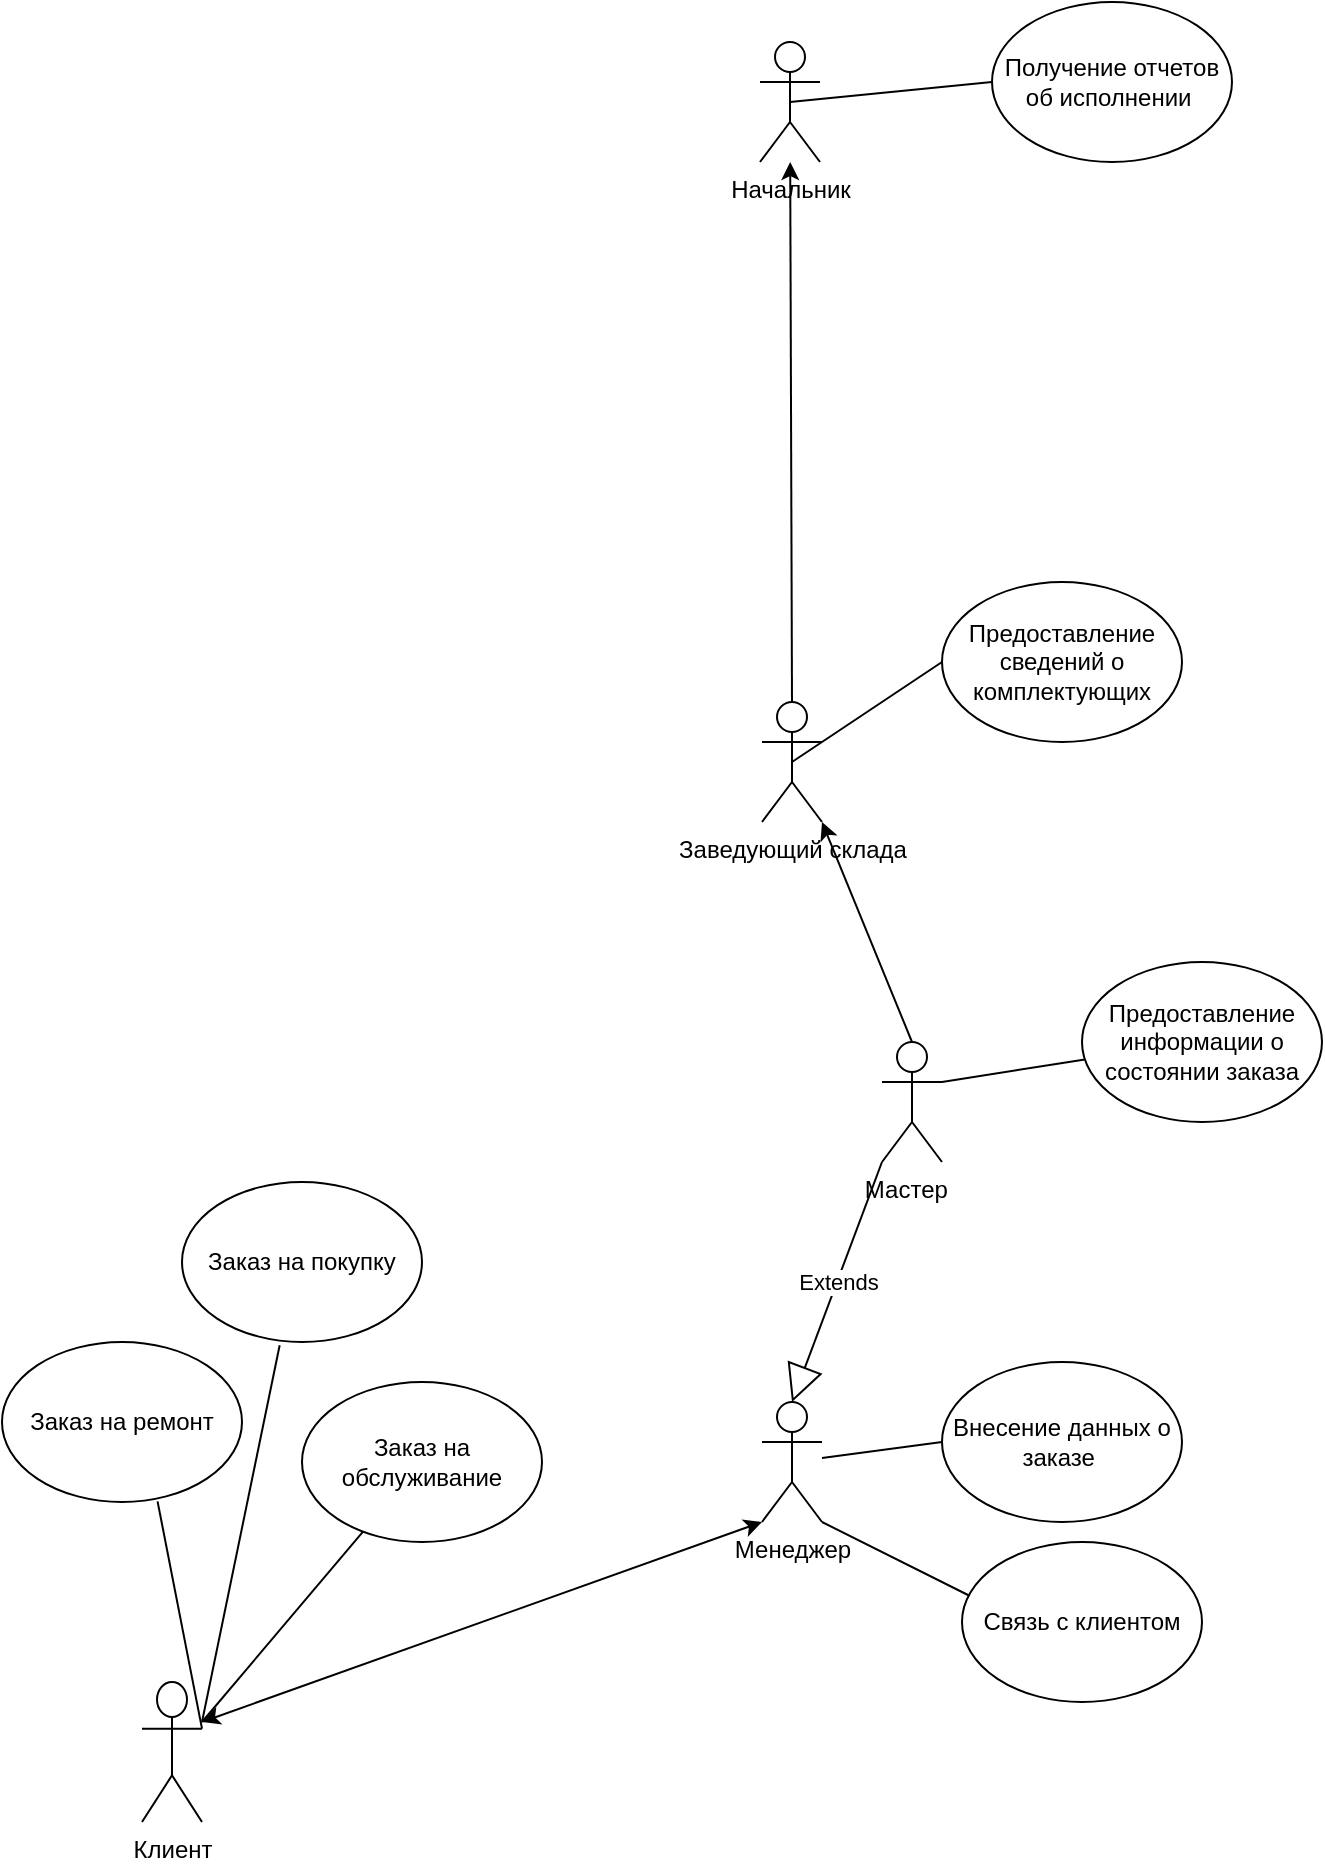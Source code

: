 <mxfile version="22.1.4" type="device">
  <diagram name="Страница — 1" id="XuH2kFYfrIwZVvYh1Xgj">
    <mxGraphModel dx="1002" dy="567" grid="1" gridSize="10" guides="1" tooltips="1" connect="1" arrows="1" fold="1" page="1" pageScale="1" pageWidth="827" pageHeight="1169" math="0" shadow="0">
      <root>
        <mxCell id="0" />
        <mxCell id="1" parent="0" />
        <mxCell id="EhHwG4g6JAI2T5JKtoKl-1" value="Клиент" style="shape=umlActor;verticalLabelPosition=bottom;verticalAlign=top;html=1;outlineConnect=0;" vertex="1" parent="1">
          <mxGeometry x="90" y="1000" width="30" height="70" as="geometry" />
        </mxCell>
        <mxCell id="EhHwG4g6JAI2T5JKtoKl-6" value="Менеджер" style="shape=umlActor;verticalLabelPosition=bottom;verticalAlign=top;html=1;outlineConnect=0;" vertex="1" parent="1">
          <mxGeometry x="400" y="860" width="30" height="60" as="geometry" />
        </mxCell>
        <mxCell id="EhHwG4g6JAI2T5JKtoKl-8" value="Мастер&amp;nbsp;&amp;nbsp;" style="shape=umlActor;verticalLabelPosition=bottom;verticalAlign=top;html=1;outlineConnect=0;" vertex="1" parent="1">
          <mxGeometry x="460" y="680" width="30" height="60" as="geometry" />
        </mxCell>
        <mxCell id="EhHwG4g6JAI2T5JKtoKl-10" value="Заведующий склада" style="shape=umlActor;verticalLabelPosition=bottom;verticalAlign=top;html=1;outlineConnect=0;" vertex="1" parent="1">
          <mxGeometry x="400" y="510" width="30" height="60" as="geometry" />
        </mxCell>
        <mxCell id="EhHwG4g6JAI2T5JKtoKl-14" value="Начальник" style="shape=umlActor;verticalLabelPosition=bottom;verticalAlign=top;html=1;outlineConnect=0;" vertex="1" parent="1">
          <mxGeometry x="399" y="180" width="30" height="60" as="geometry" />
        </mxCell>
        <mxCell id="EhHwG4g6JAI2T5JKtoKl-20" value="Предоставление информации о состоянии заказа" style="ellipse;whiteSpace=wrap;html=1;" vertex="1" parent="1">
          <mxGeometry x="560" y="640" width="120" height="80" as="geometry" />
        </mxCell>
        <mxCell id="EhHwG4g6JAI2T5JKtoKl-25" value="Внесение данных о заказе&amp;nbsp;" style="ellipse;whiteSpace=wrap;html=1;" vertex="1" parent="1">
          <mxGeometry x="490" y="840" width="120" height="80" as="geometry" />
        </mxCell>
        <mxCell id="EhHwG4g6JAI2T5JKtoKl-26" value="" style="endArrow=none;html=1;rounded=0;exitX=0;exitY=0.5;exitDx=0;exitDy=0;" edge="1" parent="1" source="EhHwG4g6JAI2T5JKtoKl-25" target="EhHwG4g6JAI2T5JKtoKl-6">
          <mxGeometry width="50" height="50" relative="1" as="geometry">
            <mxPoint x="390" y="920" as="sourcePoint" />
            <mxPoint x="440" y="870" as="targetPoint" />
          </mxGeometry>
        </mxCell>
        <mxCell id="EhHwG4g6JAI2T5JKtoKl-52" value="" style="endArrow=none;html=1;rounded=0;entryX=0.5;entryY=0.5;entryDx=0;entryDy=0;entryPerimeter=0;exitX=0;exitY=0.5;exitDx=0;exitDy=0;" edge="1" parent="1" source="EhHwG4g6JAI2T5JKtoKl-53" target="EhHwG4g6JAI2T5JKtoKl-10">
          <mxGeometry width="50" height="50" relative="1" as="geometry">
            <mxPoint x="471" y="530" as="sourcePoint" />
            <mxPoint x="441" y="560" as="targetPoint" />
          </mxGeometry>
        </mxCell>
        <mxCell id="EhHwG4g6JAI2T5JKtoKl-53" value="Предоставление сведений о комплектующих" style="ellipse;whiteSpace=wrap;html=1;" vertex="1" parent="1">
          <mxGeometry x="490" y="450" width="120" height="80" as="geometry" />
        </mxCell>
        <mxCell id="EhHwG4g6JAI2T5JKtoKl-58" value="" style="endArrow=none;html=1;rounded=0;exitX=1;exitY=0.333;exitDx=0;exitDy=0;exitPerimeter=0;" edge="1" parent="1" source="EhHwG4g6JAI2T5JKtoKl-8" target="EhHwG4g6JAI2T5JKtoKl-20">
          <mxGeometry width="50" height="50" relative="1" as="geometry">
            <mxPoint x="390" y="720" as="sourcePoint" />
            <mxPoint x="440" y="670" as="targetPoint" />
          </mxGeometry>
        </mxCell>
        <mxCell id="EhHwG4g6JAI2T5JKtoKl-77" value="" style="endArrow=none;html=1;rounded=0;exitX=1;exitY=0.333;exitDx=0;exitDy=0;exitPerimeter=0;" edge="1" parent="1" source="EhHwG4g6JAI2T5JKtoKl-1">
          <mxGeometry width="50" height="50" relative="1" as="geometry">
            <mxPoint x="390" y="1050" as="sourcePoint" />
            <mxPoint x="97.777" y="909.663" as="targetPoint" />
          </mxGeometry>
        </mxCell>
        <mxCell id="EhHwG4g6JAI2T5JKtoKl-82" value="" style="endArrow=none;html=1;rounded=0;entryX=0.5;entryY=0.5;entryDx=0;entryDy=0;entryPerimeter=0;exitX=0;exitY=0.5;exitDx=0;exitDy=0;" edge="1" parent="1" source="EhHwG4g6JAI2T5JKtoKl-83" target="EhHwG4g6JAI2T5JKtoKl-14">
          <mxGeometry width="50" height="50" relative="1" as="geometry">
            <mxPoint x="510" y="290" as="sourcePoint" />
            <mxPoint x="440" y="500" as="targetPoint" />
          </mxGeometry>
        </mxCell>
        <mxCell id="EhHwG4g6JAI2T5JKtoKl-83" value="Получение отчетов об исполнении&amp;nbsp;" style="ellipse;whiteSpace=wrap;html=1;" vertex="1" parent="1">
          <mxGeometry x="515" y="160" width="120" height="80" as="geometry" />
        </mxCell>
        <mxCell id="EhHwG4g6JAI2T5JKtoKl-90" value="Extends" style="endArrow=block;endSize=16;endFill=0;html=1;rounded=0;exitX=0;exitY=1;exitDx=0;exitDy=0;exitPerimeter=0;entryX=0.5;entryY=0;entryDx=0;entryDy=0;entryPerimeter=0;" edge="1" parent="1" source="EhHwG4g6JAI2T5JKtoKl-8" target="EhHwG4g6JAI2T5JKtoKl-6">
          <mxGeometry width="160" relative="1" as="geometry">
            <mxPoint x="280" y="930" as="sourcePoint" />
            <mxPoint x="440" y="930" as="targetPoint" />
          </mxGeometry>
        </mxCell>
        <mxCell id="EhHwG4g6JAI2T5JKtoKl-91" value="" style="endArrow=classic;html=1;rounded=0;entryX=1;entryY=1;entryDx=0;entryDy=0;entryPerimeter=0;exitX=0.5;exitY=0;exitDx=0;exitDy=0;exitPerimeter=0;" edge="1" parent="1" source="EhHwG4g6JAI2T5JKtoKl-8" target="EhHwG4g6JAI2T5JKtoKl-10">
          <mxGeometry width="50" height="50" relative="1" as="geometry">
            <mxPoint x="340" y="750" as="sourcePoint" />
            <mxPoint x="390" y="700" as="targetPoint" />
          </mxGeometry>
        </mxCell>
        <mxCell id="EhHwG4g6JAI2T5JKtoKl-92" value="" style="endArrow=classic;html=1;rounded=0;exitX=0.5;exitY=0;exitDx=0;exitDy=0;exitPerimeter=0;" edge="1" parent="1" source="EhHwG4g6JAI2T5JKtoKl-10" target="EhHwG4g6JAI2T5JKtoKl-14">
          <mxGeometry width="50" height="50" relative="1" as="geometry">
            <mxPoint x="340" y="550" as="sourcePoint" />
            <mxPoint x="390" y="500" as="targetPoint" />
          </mxGeometry>
        </mxCell>
        <mxCell id="EhHwG4g6JAI2T5JKtoKl-93" value="" style="endArrow=classic;startArrow=classic;html=1;rounded=0;entryX=0;entryY=1;entryDx=0;entryDy=0;entryPerimeter=0;" edge="1" parent="1" target="EhHwG4g6JAI2T5JKtoKl-6">
          <mxGeometry width="50" height="50" relative="1" as="geometry">
            <mxPoint x="120" y="1020" as="sourcePoint" />
            <mxPoint x="390" y="900" as="targetPoint" />
          </mxGeometry>
        </mxCell>
        <mxCell id="EhHwG4g6JAI2T5JKtoKl-94" value="Заказ на ремонт" style="ellipse;whiteSpace=wrap;html=1;" vertex="1" parent="1">
          <mxGeometry x="20" y="830" width="120" height="80" as="geometry" />
        </mxCell>
        <mxCell id="EhHwG4g6JAI2T5JKtoKl-95" value="" style="endArrow=none;html=1;rounded=0;" edge="1" parent="1" target="EhHwG4g6JAI2T5JKtoKl-96">
          <mxGeometry width="50" height="50" relative="1" as="geometry">
            <mxPoint x="120" y="1020" as="sourcePoint" />
            <mxPoint x="220" y="890" as="targetPoint" />
          </mxGeometry>
        </mxCell>
        <mxCell id="EhHwG4g6JAI2T5JKtoKl-96" value="Заказ на обслуживание" style="ellipse;whiteSpace=wrap;html=1;" vertex="1" parent="1">
          <mxGeometry x="170" y="850" width="120" height="80" as="geometry" />
        </mxCell>
        <mxCell id="EhHwG4g6JAI2T5JKtoKl-97" value="Заказ на покупку" style="ellipse;whiteSpace=wrap;html=1;" vertex="1" parent="1">
          <mxGeometry x="110" y="750" width="120" height="80" as="geometry" />
        </mxCell>
        <mxCell id="EhHwG4g6JAI2T5JKtoKl-98" value="" style="endArrow=none;html=1;rounded=0;entryX=0.407;entryY=1.02;entryDx=0;entryDy=0;entryPerimeter=0;" edge="1" parent="1" target="EhHwG4g6JAI2T5JKtoKl-97">
          <mxGeometry width="50" height="50" relative="1" as="geometry">
            <mxPoint x="120" y="1020" as="sourcePoint" />
            <mxPoint x="390" y="900" as="targetPoint" />
          </mxGeometry>
        </mxCell>
        <mxCell id="EhHwG4g6JAI2T5JKtoKl-99" value="" style="endArrow=none;html=1;rounded=0;entryX=1;entryY=1;entryDx=0;entryDy=0;entryPerimeter=0;" edge="1" parent="1" target="EhHwG4g6JAI2T5JKtoKl-6">
          <mxGeometry width="50" height="50" relative="1" as="geometry">
            <mxPoint x="510" y="960" as="sourcePoint" />
            <mxPoint x="390" y="900" as="targetPoint" />
          </mxGeometry>
        </mxCell>
        <mxCell id="EhHwG4g6JAI2T5JKtoKl-101" value="Связь с клиентом" style="ellipse;whiteSpace=wrap;html=1;" vertex="1" parent="1">
          <mxGeometry x="500" y="930" width="120" height="80" as="geometry" />
        </mxCell>
      </root>
    </mxGraphModel>
  </diagram>
</mxfile>
